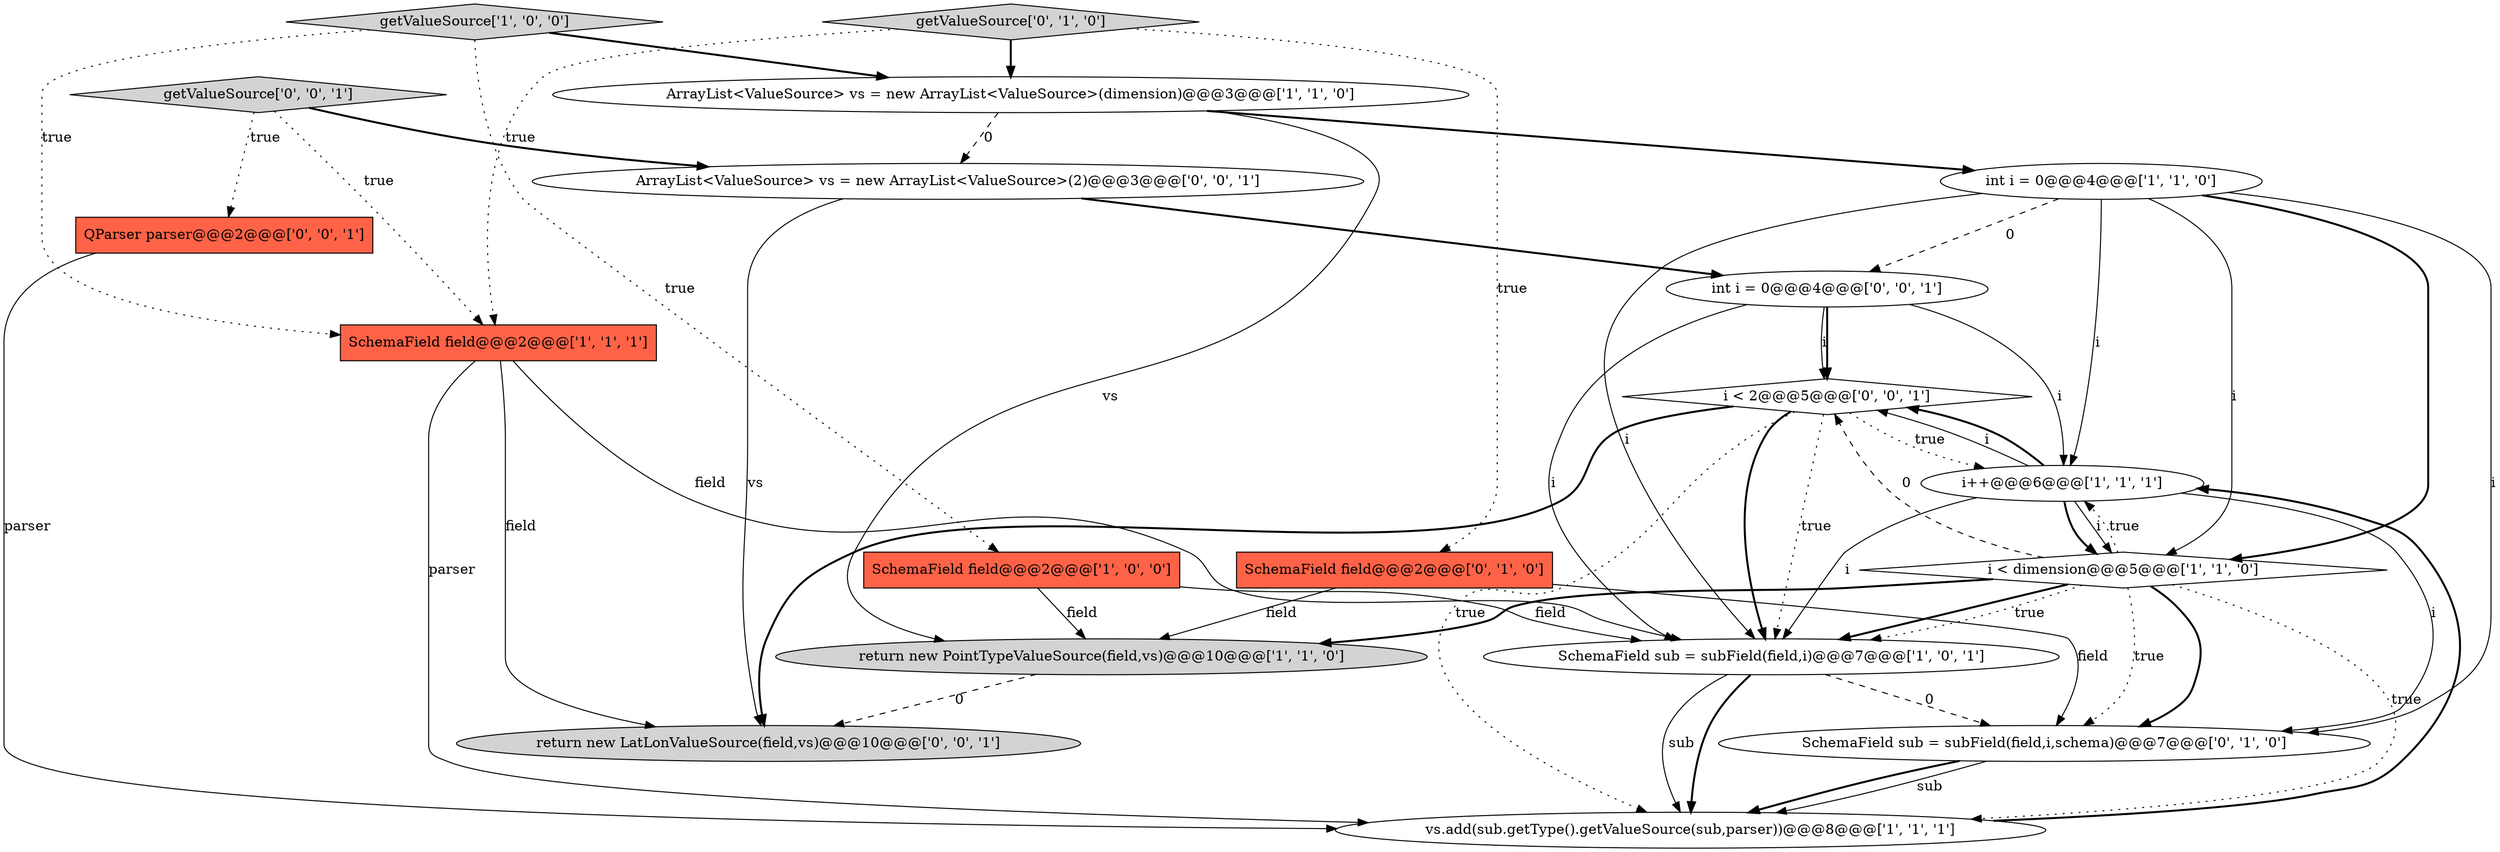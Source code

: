 digraph {
15 [style = filled, label = "i < 2@@@5@@@['0', '0', '1']", fillcolor = white, shape = diamond image = "AAA0AAABBB3BBB"];
17 [style = filled, label = "int i = 0@@@4@@@['0', '0', '1']", fillcolor = white, shape = ellipse image = "AAA0AAABBB3BBB"];
14 [style = filled, label = "QParser parser@@@2@@@['0', '0', '1']", fillcolor = tomato, shape = box image = "AAA0AAABBB3BBB"];
18 [style = filled, label = "ArrayList<ValueSource> vs = new ArrayList<ValueSource>(2)@@@3@@@['0', '0', '1']", fillcolor = white, shape = ellipse image = "AAA0AAABBB3BBB"];
2 [style = filled, label = "i++@@@6@@@['1', '1', '1']", fillcolor = white, shape = ellipse image = "AAA0AAABBB1BBB"];
3 [style = filled, label = "i < dimension@@@5@@@['1', '1', '0']", fillcolor = white, shape = diamond image = "AAA0AAABBB1BBB"];
7 [style = filled, label = "SchemaField sub = subField(field,i)@@@7@@@['1', '0', '1']", fillcolor = white, shape = ellipse image = "AAA0AAABBB1BBB"];
4 [style = filled, label = "ArrayList<ValueSource> vs = new ArrayList<ValueSource>(dimension)@@@3@@@['1', '1', '0']", fillcolor = white, shape = ellipse image = "AAA0AAABBB1BBB"];
8 [style = filled, label = "getValueSource['1', '0', '0']", fillcolor = lightgray, shape = diamond image = "AAA0AAABBB1BBB"];
9 [style = filled, label = "int i = 0@@@4@@@['1', '1', '0']", fillcolor = white, shape = ellipse image = "AAA0AAABBB1BBB"];
5 [style = filled, label = "SchemaField field@@@2@@@['1', '1', '1']", fillcolor = tomato, shape = box image = "AAA0AAABBB1BBB"];
0 [style = filled, label = "SchemaField field@@@2@@@['1', '0', '0']", fillcolor = tomato, shape = box image = "AAA0AAABBB1BBB"];
10 [style = filled, label = "SchemaField field@@@2@@@['0', '1', '0']", fillcolor = tomato, shape = box image = "AAA0AAABBB2BBB"];
13 [style = filled, label = "getValueSource['0', '0', '1']", fillcolor = lightgray, shape = diamond image = "AAA0AAABBB3BBB"];
12 [style = filled, label = "getValueSource['0', '1', '0']", fillcolor = lightgray, shape = diamond image = "AAA0AAABBB2BBB"];
6 [style = filled, label = "vs.add(sub.getType().getValueSource(sub,parser))@@@8@@@['1', '1', '1']", fillcolor = white, shape = ellipse image = "AAA0AAABBB1BBB"];
16 [style = filled, label = "return new LatLonValueSource(field,vs)@@@10@@@['0', '0', '1']", fillcolor = lightgray, shape = ellipse image = "AAA0AAABBB3BBB"];
11 [style = filled, label = "SchemaField sub = subField(field,i,schema)@@@7@@@['0', '1', '0']", fillcolor = white, shape = ellipse image = "AAA1AAABBB2BBB"];
1 [style = filled, label = "return new PointTypeValueSource(field,vs)@@@10@@@['1', '1', '0']", fillcolor = lightgray, shape = ellipse image = "AAA0AAABBB1BBB"];
12->10 [style = dotted, label="true"];
3->11 [style = bold, label=""];
8->4 [style = bold, label=""];
0->7 [style = solid, label="field"];
2->11 [style = solid, label="i"];
9->11 [style = solid, label="i"];
12->4 [style = bold, label=""];
2->15 [style = solid, label="i"];
9->3 [style = bold, label=""];
7->6 [style = bold, label=""];
9->17 [style = dashed, label="0"];
7->11 [style = dashed, label="0"];
11->6 [style = bold, label=""];
15->7 [style = bold, label=""];
3->7 [style = bold, label=""];
13->18 [style = bold, label=""];
15->6 [style = dotted, label="true"];
3->1 [style = bold, label=""];
6->2 [style = bold, label=""];
12->5 [style = dotted, label="true"];
2->3 [style = bold, label=""];
0->1 [style = solid, label="field"];
5->16 [style = solid, label="field"];
5->6 [style = solid, label="parser"];
2->7 [style = solid, label="i"];
17->15 [style = bold, label=""];
15->2 [style = dotted, label="true"];
4->9 [style = bold, label=""];
3->2 [style = dotted, label="true"];
3->6 [style = dotted, label="true"];
18->16 [style = solid, label="vs"];
9->2 [style = solid, label="i"];
2->3 [style = solid, label="i"];
15->16 [style = bold, label=""];
3->11 [style = dotted, label="true"];
9->3 [style = solid, label="i"];
3->15 [style = dashed, label="0"];
8->5 [style = dotted, label="true"];
1->16 [style = dashed, label="0"];
17->7 [style = solid, label="i"];
18->17 [style = bold, label=""];
11->6 [style = solid, label="sub"];
15->7 [style = dotted, label="true"];
4->18 [style = dashed, label="0"];
13->5 [style = dotted, label="true"];
3->7 [style = dotted, label="true"];
10->11 [style = solid, label="field"];
9->7 [style = solid, label="i"];
13->14 [style = dotted, label="true"];
7->6 [style = solid, label="sub"];
2->15 [style = bold, label=""];
5->7 [style = solid, label="field"];
17->15 [style = solid, label="i"];
10->1 [style = solid, label="field"];
8->0 [style = dotted, label="true"];
17->2 [style = solid, label="i"];
14->6 [style = solid, label="parser"];
4->1 [style = solid, label="vs"];
}
